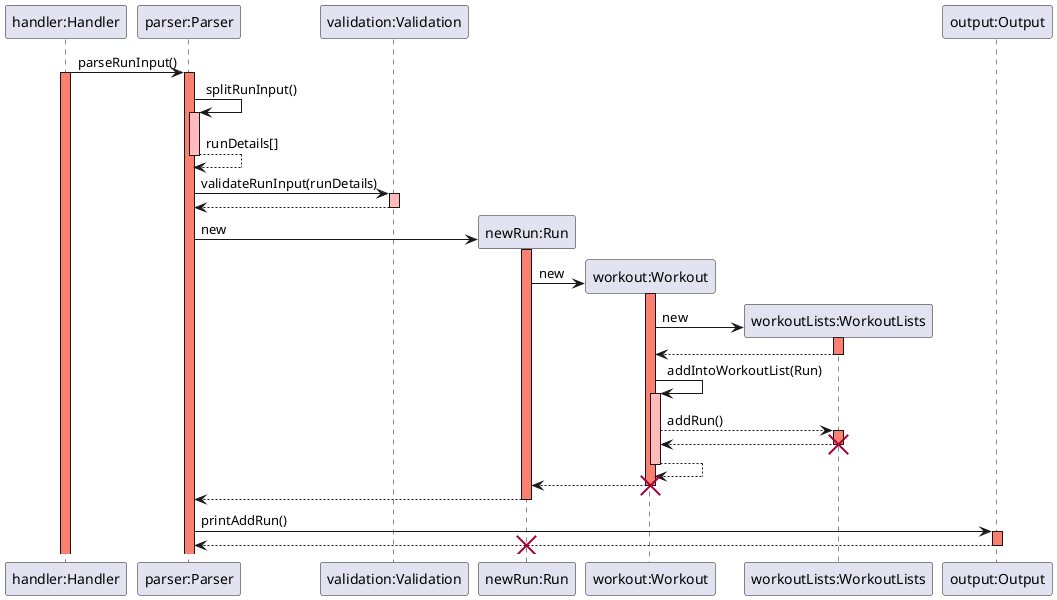 @startuml
skinparam sequenceReferenceBackgroundColor lightblue

participant "handler:Handler" as Handler

participant "parser:Parser" as Parser
participant "validation:Validation" as Validation
participant "newRun:Run" as Run
participant "workout:Workout" as Workout
participant "workoutLists:WorkoutLists" as WorkoutLists
participant "output:Output" as Output

Handler -> Parser: parseRunInput()
activate Handler #salmon
activate Parser #salmon

Parser -> Parser: splitRunInput()
activate Parser #FFBBBB
Parser --> Parser: runDetails[]
deactivate Parser #FFBBBB

Parser -> Validation: validateRunInput(runDetails)
activate Validation #FFBBBB
Validation --> Parser: 
deactivate Validation

Parser -> Run **: new
activate Run #salmon
Run -> Workout **: new
activate Workout #salmon

Workout -> WorkoutLists **: new
activate WorkoutLists #salmon
WorkoutLists --> Workout: 
deactivate WorkoutLists #salmon
Workout -> Workout: addIntoWorkoutList(Run)
activate Workout #FFBBBB
Workout --> WorkoutLists: addRun()
activate WorkoutLists #salmon
WorkoutLists --> Workout: 
destroy WorkoutLists
Workout --> Workout:
deactivate Workout #FFBBBB
Workout --> Run:
destroy Workout

Run --> Parser:
deactivate Run #FFBBBB
Parser -> Output: printAddRun()
activate Output #salmon
Output --> Parser:
deactivate Output #salmon
destroy Run
@enduml